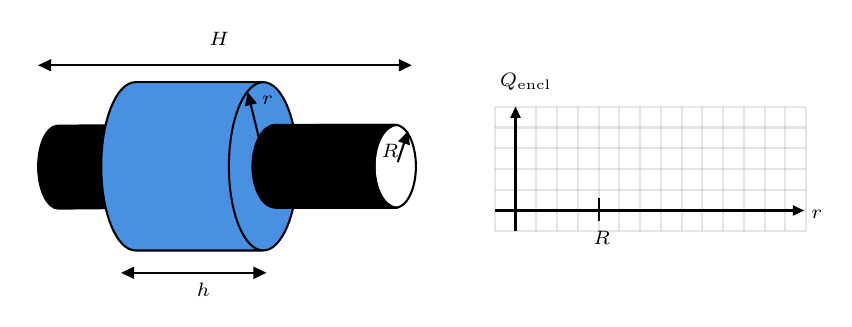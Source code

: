 

\tikzset{every picture/.style={line width=0.75pt}} %set default line width to 0.75pt        

\begin{tikzpicture}[x=0.75pt,y=0.75pt,yscale=-1,xscale=1]
%uncomment if require: \path (0,150); %set diagram left start at 0, and has height of 150

%Flowchart: Stored Data [id:dp6886906265148047] 
\draw  [fill={rgb, 255:red, 0; green, 0; blue, 0 }  ,fill opacity=1 ] (29.42,59.14) -- (79.82,58.69) .. controls (74.52,58.74) and (70.3,67.72) .. (70.4,78.74) .. controls (70.5,89.77) and (74.87,98.67) .. (80.17,98.62) -- (29.78,99.07) .. controls (24.48,99.11) and (20.1,90.22) .. (20,79.19) .. controls (19.9,68.17) and (24.12,59.19) .. (29.42,59.14) -- cycle ;
%Flowchart: Direct Access Storage [id:dp6433796594195302] 
\draw  [fill={rgb, 255:red, 74; green, 144; blue, 226 }  ,fill opacity=1 ] (128.44,119.24) -- (66.95,119.24) .. controls (57.8,119.24) and (50.39,101.09) .. (50.39,78.69) .. controls (50.39,56.3) and (57.8,38.15) .. (66.95,38.15) -- (128.44,38.15)(145,78.69) .. controls (145,101.09) and (137.58,119.24) .. (128.44,119.24) .. controls (119.3,119.24) and (111.89,101.09) .. (111.89,78.69) .. controls (111.89,56.3) and (119.3,38.15) .. (128.44,38.15) .. controls (137.58,38.15) and (145,56.3) .. (145,78.69) ;
%Flowchart: Direct Access Storage [id:dp43794934680039765] 
\draw   (192.02,98.69) -- (154.97,98.69) .. controls (149.46,98.69) and (145,89.74) .. (145,78.69) .. controls (145,67.65) and (149.46,58.69) .. (154.97,58.69) -- (192.02,58.69)(202,78.69) .. controls (202,89.74) and (197.53,98.69) .. (192.02,98.69) .. controls (186.51,98.69) and (182.05,89.74) .. (182.05,78.69) .. controls (182.05,67.65) and (186.51,58.69) .. (192.02,58.69) .. controls (197.53,58.69) and (202,67.65) .. (202,78.69) ;
%Flowchart: Stored Data [id:dp38629361535592754] 
\draw  [fill={rgb, 255:red, 0; green, 0; blue, 0 }  ,fill opacity=1 ] (134.45,58.69) -- (193.25,58.69) .. controls (187.06,58.69) and (182.05,67.65) .. (182.05,78.69) .. controls (182.05,89.74) and (187.06,98.69) .. (193.25,98.69) -- (134.45,98.69) .. controls (128.26,98.69) and (123.25,89.74) .. (123.25,78.69) .. controls (123.25,67.65) and (128.26,58.69) .. (134.45,58.69) -- cycle ;
%Straight Lines [id:da12895551872078115] 
\draw    (63,130) -- (127,130) ;
\draw [shift={(130,130)}, rotate = 180] [fill={rgb, 255:red, 0; green, 0; blue, 0 }  ][line width=0.08]  [draw opacity=0] (6.25,-3) -- (0,0) -- (6.25,3) -- cycle    ;
\draw [shift={(60,130)}, rotate = 0] [fill={rgb, 255:red, 0; green, 0; blue, 0 }  ][line width=0.08]  [draw opacity=0] (6.25,-3) -- (0,0) -- (6.25,3) -- cycle    ;
%Straight Lines [id:da8425966711715258] 
\draw    (23,30) -- (197,30) ;
\draw [shift={(200,30)}, rotate = 180] [fill={rgb, 255:red, 0; green, 0; blue, 0 }  ][line width=0.08]  [draw opacity=0] (6.25,-3) -- (0,0) -- (6.25,3) -- cycle    ;
\draw [shift={(20,30)}, rotate = 0] [fill={rgb, 255:red, 0; green, 0; blue, 0 }  ][line width=0.08]  [draw opacity=0] (6.25,-3) -- (0,0) -- (6.25,3) -- cycle    ;
%Straight Lines [id:da8187795038897792] 
\draw    (193.25,76.69) -- (197.3,64.54) ;
\draw [shift={(198.25,61.69)}, rotate = 108.43] [fill={rgb, 255:red, 0; green, 0; blue, 0 }  ][line width=0.08]  [draw opacity=0] (6.25,-3) -- (0,0) -- (6.25,3) -- cycle    ;
%Straight Lines [id:da8286231758044365] 
\draw    (121.71,45.92) -- (129.29,77.08) ;
\draw [shift={(130,80)}, rotate = 256.33] [fill={rgb, 255:red, 0; green, 0; blue, 0 }  ][line width=0.08]  [draw opacity=0] (6.25,-3) -- (0,0) -- (6.25,3) -- cycle    ;
\draw [shift={(121,43)}, rotate = 76.33] [fill={rgb, 255:red, 0; green, 0; blue, 0 }  ][line width=0.08]  [draw opacity=0] (6.25,-3) -- (0,0) -- (6.25,3) -- cycle    ;
%Shape: Grid [id:dp8669847375163626] 
\draw  [draw opacity=0] (240,50) -- (390,50) -- (390,110) -- (240,110) -- cycle ; \draw  [color={rgb, 255:red, 0; green, 0; blue, 0 }  ,draw opacity=0.1 ] (240,50) -- (240,110)(250,50) -- (250,110)(260,50) -- (260,110)(270,50) -- (270,110)(280,50) -- (280,110)(290,50) -- (290,110)(300,50) -- (300,110)(310,50) -- (310,110)(320,50) -- (320,110)(330,50) -- (330,110)(340,50) -- (340,110)(350,50) -- (350,110)(360,50) -- (360,110)(370,50) -- (370,110)(380,50) -- (380,110) ; \draw  [color={rgb, 255:red, 0; green, 0; blue, 0 }  ,draw opacity=0.1 ] (240,50) -- (390,50)(240,60) -- (390,60)(240,70) -- (390,70)(240,80) -- (390,80)(240,90) -- (390,90)(240,100) -- (390,100) ; \draw  [color={rgb, 255:red, 0; green, 0; blue, 0 }  ,draw opacity=0.1 ]  ;
%Straight Lines [id:da9988647785859446] 
\draw [color={rgb, 255:red, 0; green, 0; blue, 0 }  ,draw opacity=0.1 ]   (240,110) -- (390,110) ;
%Straight Lines [id:da8444762203883653] 
\draw [color={rgb, 255:red, 0; green, 0; blue, 0 }  ,draw opacity=0.1 ]   (390,110) -- (390,50) ;

%Straight Lines [id:da2300204175853655] 
\draw    (250,53) -- (250,110) ;
\draw [shift={(250,50)}, rotate = 90] [fill={rgb, 255:red, 0; green, 0; blue, 0 }  ][line width=0.08]  [draw opacity=0] (5.36,-2.57) -- (0,0) -- (5.36,2.57) -- cycle    ;
%Straight Lines [id:da8858475685329994] 
\draw [color={rgb, 255:red, 0; green, 0; blue, 0 }  ,draw opacity=1 ]   (240,100) -- (386,100) ;
\draw [shift={(389,100)}, rotate = 180] [fill={rgb, 255:red, 0; green, 0; blue, 0 }  ,fill opacity=1 ][line width=0.08]  [draw opacity=0] (5.36,-2.57) -- (0,0) -- (5.36,2.57) -- cycle    ;
%Straight Lines [id:da0010120684278946968] 
\draw    (290,94) -- (290,105) ;

% Text Node
\draw (95,133.4) node [anchor=north west][inner sep=0.75pt]  [font=\scriptsize]  {$h$};
% Text Node
\draw (101,12.4) node [anchor=north west][inner sep=0.75pt]  [font=\scriptsize]  {$H$};
% Text Node
\draw (184,66.4) node [anchor=north west][inner sep=0.75pt]  [font=\scriptsize]  {$R$};
% Text Node
\draw (126.44,43.55) node [anchor=north west][inner sep=0.75pt]  [font=\scriptsize]  {$r$};
% Text Node
\draw (241,32.4) node [anchor=north west][inner sep=0.75pt]  [font=\scriptsize]  {$Q_{\mathrm{encl}}$};
% Text Node
\draw (286,108.4) node [anchor=north west][inner sep=0.75pt]  [font=\scriptsize]  {$R$};
% Text Node
\draw (391,98.4) node [anchor=north west][inner sep=0.75pt]  [font=\scriptsize]  {$r$};


\end{tikzpicture}
